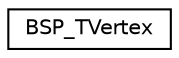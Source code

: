 digraph G
{
  edge [fontname="Helvetica",fontsize="10",labelfontname="Helvetica",labelfontsize="10"];
  node [fontname="Helvetica",fontsize="10",shape=record];
  rankdir=LR;
  Node1 [label="BSP_TVertex",height=0.2,width=0.4,color="black", fillcolor="white", style="filled",URL="$da/dc7/structBSP__TVertex.html"];
}
